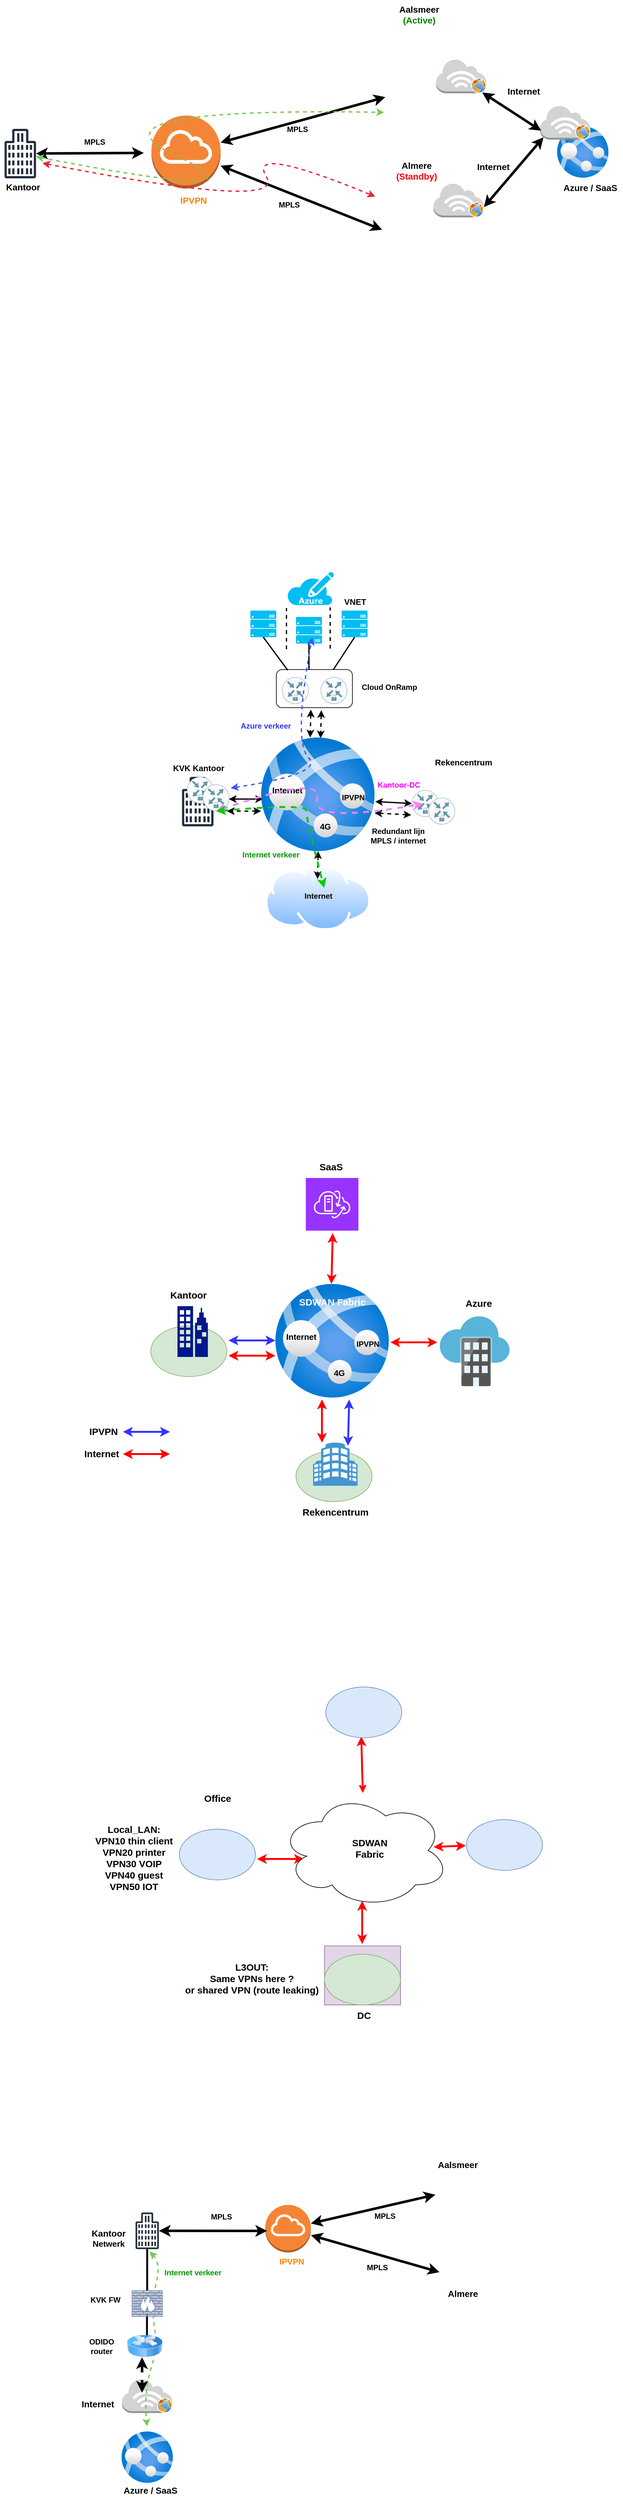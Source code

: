 <mxfile version="22.1.3" type="github">
  <diagram id="g39K4nKnYGuXUk7XF5TI" name="Pagina-1">
    <mxGraphModel dx="1185" dy="642" grid="0" gridSize="10" guides="1" tooltips="1" connect="1" arrows="1" fold="1" page="1" pageScale="1" pageWidth="1169" pageHeight="827" math="0" shadow="0">
      <root>
        <mxCell id="0" />
        <mxCell id="1" parent="0" />
        <mxCell id="ACvi7tnthta4qDpZeseA-52" value="" style="endArrow=none;html=1;rounded=0;strokeWidth=3;" edge="1" parent="1">
          <mxGeometry width="50" height="50" relative="1" as="geometry">
            <mxPoint x="286.91" y="3717" as="sourcePoint" />
            <mxPoint x="286.91" y="3672" as="targetPoint" />
          </mxGeometry>
        </mxCell>
        <mxCell id="ACvi7tnthta4qDpZeseA-11" value="" style="image;aspect=fixed;perimeter=ellipsePerimeter;html=1;align=center;shadow=0;dashed=0;spacingTop=3;image=img/lib/active_directory/internet_cloud.svg;" vertex="1" parent="1">
          <mxGeometry x="473" y="1383" width="167" height="105.21" as="geometry" />
        </mxCell>
        <mxCell id="aLWa8p1V47HeYh_gleEA-10" value="" style="sketch=0;aspect=fixed;html=1;points=[];align=center;image;fontSize=12;image=img/lib/mscae/Software_as_a_Service.svg;fillColor=#00FFFF;" parent="1" vertex="1">
          <mxGeometry x="749" y="2096" width="110" height="110" as="geometry" />
        </mxCell>
        <mxCell id="KJHrIJN3b94vT-JrVSse-1" value="" style="shape=image;html=1;verticalAlign=top;verticalLabelPosition=bottom;labelBackgroundColor=#ffffff;imageAspect=0;aspect=fixed;image=https://cdn4.iconfinder.com/data/icons/for-your-interface-free-samples/128/Theatre-128.png" parent="1" vertex="1">
          <mxGeometry x="647" y="294" width="128" height="128" as="geometry" />
        </mxCell>
        <mxCell id="KJHrIJN3b94vT-JrVSse-2" value="" style="sketch=0;outlineConnect=0;fontColor=#232F3E;gradientColor=none;fillColor=#232F3D;strokeColor=none;dashed=0;verticalLabelPosition=bottom;verticalAlign=top;align=center;html=1;fontSize=12;fontStyle=0;aspect=fixed;pointerEvents=1;shape=mxgraph.aws4.office_building;" parent="1" vertex="1">
          <mxGeometry x="62" y="225" width="50" height="78" as="geometry" />
        </mxCell>
        <mxCell id="KJHrIJN3b94vT-JrVSse-3" value="" style="shape=image;html=1;verticalAlign=top;verticalLabelPosition=bottom;labelBackgroundColor=#ffffff;imageAspect=0;aspect=fixed;image=https://cdn4.iconfinder.com/data/icons/for-your-interface-free-samples/128/Theatre-128.png" parent="1" vertex="1">
          <mxGeometry x="647" y="76" width="128" height="128" as="geometry" />
        </mxCell>
        <mxCell id="KJHrIJN3b94vT-JrVSse-7" value="" style="group" parent="1" vertex="1" connectable="0">
          <mxGeometry x="743" y="115" width="79.5" height="54" as="geometry" />
        </mxCell>
        <mxCell id="KJHrIJN3b94vT-JrVSse-8" value="" style="outlineConnect=0;dashed=0;verticalLabelPosition=bottom;verticalAlign=top;align=center;html=1;shape=mxgraph.aws3.internet_3;fillColor=#D2D3D3;gradientColor=none;" parent="KJHrIJN3b94vT-JrVSse-7" vertex="1">
          <mxGeometry width="79.5" height="54" as="geometry" />
        </mxCell>
        <mxCell id="KJHrIJN3b94vT-JrVSse-9" value="" style="aspect=fixed;perimeter=ellipsePerimeter;html=1;align=center;shadow=0;dashed=0;spacingTop=3;image;image=img/lib/active_directory/internet_globe.svg;" parent="KJHrIJN3b94vT-JrVSse-7" vertex="1">
          <mxGeometry x="55.5" y="30" width="24" height="24" as="geometry" />
        </mxCell>
        <mxCell id="KJHrIJN3b94vT-JrVSse-11" value="" style="group" parent="1" vertex="1" connectable="0">
          <mxGeometry x="739" y="310.5" width="79.5" height="54" as="geometry" />
        </mxCell>
        <mxCell id="KJHrIJN3b94vT-JrVSse-12" value="" style="outlineConnect=0;dashed=0;verticalLabelPosition=bottom;verticalAlign=top;align=center;html=1;shape=mxgraph.aws3.internet_3;fillColor=#D2D3D3;gradientColor=none;" parent="KJHrIJN3b94vT-JrVSse-11" vertex="1">
          <mxGeometry width="79.5" height="54" as="geometry" />
        </mxCell>
        <mxCell id="KJHrIJN3b94vT-JrVSse-13" value="" style="aspect=fixed;perimeter=ellipsePerimeter;html=1;align=center;shadow=0;dashed=0;spacingTop=3;image;image=img/lib/active_directory/internet_globe.svg;" parent="KJHrIJN3b94vT-JrVSse-11" vertex="1">
          <mxGeometry x="55.5" y="30" width="24" height="24" as="geometry" />
        </mxCell>
        <mxCell id="KJHrIJN3b94vT-JrVSse-17" value="" style="outlineConnect=0;dashed=0;verticalLabelPosition=bottom;verticalAlign=top;align=center;html=1;shape=mxgraph.aws3.internet_gateway;fillColor=#F58536;gradientColor=none;" parent="1" vertex="1">
          <mxGeometry x="294" y="204" width="109" height="115" as="geometry" />
        </mxCell>
        <mxCell id="KJHrIJN3b94vT-JrVSse-18" value="" style="endArrow=classic;startArrow=classic;html=1;rounded=0;strokeWidth=4;" parent="1" source="KJHrIJN3b94vT-JrVSse-2" edge="1">
          <mxGeometry width="50" height="50" relative="1" as="geometry">
            <mxPoint x="168" y="242" as="sourcePoint" />
            <mxPoint x="282" y="263" as="targetPoint" />
          </mxGeometry>
        </mxCell>
        <mxCell id="KJHrIJN3b94vT-JrVSse-19" value="" style="endArrow=classic;startArrow=classic;html=1;rounded=0;strokeWidth=4;" parent="1" source="KJHrIJN3b94vT-JrVSse-17" edge="1">
          <mxGeometry width="50" height="50" relative="1" as="geometry">
            <mxPoint x="492.996" y="175.873" as="sourcePoint" />
            <mxPoint x="663.16" y="175" as="targetPoint" />
          </mxGeometry>
        </mxCell>
        <mxCell id="KJHrIJN3b94vT-JrVSse-20" value="" style="endArrow=classic;startArrow=classic;html=1;rounded=0;strokeWidth=4;" parent="1" source="KJHrIJN3b94vT-JrVSse-17" edge="1">
          <mxGeometry width="50" height="50" relative="1" as="geometry">
            <mxPoint x="413" y="256.518" as="sourcePoint" />
            <mxPoint x="658" y="384" as="targetPoint" />
          </mxGeometry>
        </mxCell>
        <mxCell id="KJHrIJN3b94vT-JrVSse-21" value="&lt;b&gt;&lt;font color=&quot;#ff8000&quot; style=&quot;font-size: 14px;&quot;&gt;IPVPN&lt;/font&gt;&lt;/b&gt;" style="text;html=1;resizable=0;autosize=1;align=center;verticalAlign=middle;points=[];fillColor=none;strokeColor=none;rounded=0;" parent="1" vertex="1">
          <mxGeometry x="330" y="323" width="60" height="29" as="geometry" />
        </mxCell>
        <mxCell id="KJHrIJN3b94vT-JrVSse-25" value="" style="curved=1;endArrow=classic;html=1;rounded=0;dashed=1;strokeColor=#76C74E;strokeWidth=2;fontSize=14;entryX=0.109;entryY=0.961;entryDx=0;entryDy=0;entryPerimeter=0;startArrow=classic;startFill=1;" parent="1" source="KJHrIJN3b94vT-JrVSse-2" target="KJHrIJN3b94vT-JrVSse-3" edge="1">
          <mxGeometry width="50" height="50" relative="1" as="geometry">
            <mxPoint x="168" y="241" as="sourcePoint" />
            <mxPoint x="218" y="191" as="targetPoint" />
            <Array as="points">
              <mxPoint x="498" y="344" />
              <mxPoint x="168" y="191" />
            </Array>
          </mxGeometry>
        </mxCell>
        <mxCell id="KJHrIJN3b94vT-JrVSse-28" value="" style="aspect=fixed;html=1;points=[];align=center;image;fontSize=12;image=img/lib/azure2/compute/App_Services.svg;" parent="1" vertex="1">
          <mxGeometry x="934" y="221" width="81" height="81" as="geometry" />
        </mxCell>
        <mxCell id="KJHrIJN3b94vT-JrVSse-29" value="" style="group" parent="1" vertex="1" connectable="0">
          <mxGeometry x="907" y="188" width="79.5" height="54" as="geometry" />
        </mxCell>
        <mxCell id="KJHrIJN3b94vT-JrVSse-30" value="" style="outlineConnect=0;dashed=0;verticalLabelPosition=bottom;verticalAlign=top;align=center;html=1;shape=mxgraph.aws3.internet_3;fillColor=#D2D3D3;gradientColor=none;" parent="KJHrIJN3b94vT-JrVSse-29" vertex="1">
          <mxGeometry width="79.5" height="54" as="geometry" />
        </mxCell>
        <mxCell id="KJHrIJN3b94vT-JrVSse-31" value="" style="aspect=fixed;perimeter=ellipsePerimeter;html=1;align=center;shadow=0;dashed=0;spacingTop=3;image;image=img/lib/active_directory/internet_globe.svg;" parent="KJHrIJN3b94vT-JrVSse-29" vertex="1">
          <mxGeometry x="55.5" y="30" width="24" height="24" as="geometry" />
        </mxCell>
        <mxCell id="KJHrIJN3b94vT-JrVSse-32" value="&lt;b&gt;&lt;font style=&quot;font-size: 14px;&quot;&gt;Azure / SaaS&lt;/font&gt;&lt;/b&gt;" style="text;html=1;resizable=0;autosize=1;align=center;verticalAlign=middle;points=[];fillColor=none;strokeColor=none;rounded=0;" parent="1" vertex="1">
          <mxGeometry x="934" y="303" width="103" height="29" as="geometry" />
        </mxCell>
        <mxCell id="KJHrIJN3b94vT-JrVSse-33" value="&lt;b&gt;&lt;font style=&quot;font-size: 14px;&quot;&gt;Almere&lt;br&gt;&lt;font color=&quot;#ff0000&quot;&gt;(Standby)&lt;br&gt;&lt;/font&gt;&lt;/font&gt;&lt;/b&gt;" style="text;html=1;resizable=0;autosize=1;align=center;verticalAlign=middle;points=[];fillColor=none;strokeColor=none;rounded=0;" parent="1" vertex="1">
          <mxGeometry x="669.5" y="268" width="84" height="46" as="geometry" />
        </mxCell>
        <mxCell id="KJHrIJN3b94vT-JrVSse-34" value="&lt;b&gt;&lt;font style=&quot;font-size: 14px;&quot;&gt;Aalsmeer&lt;br&gt;&lt;font color=&quot;#008000&quot;&gt;(Active)&lt;br&gt;&lt;/font&gt;&lt;/font&gt;&lt;/b&gt;" style="text;html=1;resizable=0;autosize=1;align=center;verticalAlign=middle;points=[];fillColor=none;strokeColor=none;rounded=0;" parent="1" vertex="1">
          <mxGeometry x="674" y="22" width="83" height="46" as="geometry" />
        </mxCell>
        <mxCell id="CWsYncznLVLWe-FFr9OR-1" value="" style="sketch=0;outlineConnect=0;fontColor=#232F3E;gradientColor=none;fillColor=#232F3D;strokeColor=none;dashed=0;verticalLabelPosition=bottom;verticalAlign=top;align=center;html=1;fontSize=12;fontStyle=0;aspect=fixed;pointerEvents=1;shape=mxgraph.aws4.office_building;" parent="1" vertex="1">
          <mxGeometry x="342" y="1246" width="50" height="78" as="geometry" />
        </mxCell>
        <mxCell id="CWsYncznLVLWe-FFr9OR-2" value="" style="shape=image;html=1;verticalAlign=top;verticalLabelPosition=bottom;labelBackgroundColor=#ffffff;imageAspect=0;aspect=fixed;image=https://cdn4.iconfinder.com/data/icons/for-your-interface-free-samples/128/Theatre-128.png" parent="1" vertex="1">
          <mxGeometry x="722" y="1213" width="128" height="128" as="geometry" />
        </mxCell>
        <mxCell id="CWsYncznLVLWe-FFr9OR-4" value="" style="verticalLabelPosition=bottom;html=1;verticalAlign=top;align=center;strokeColor=none;fillColor=#00BEF2;shape=mxgraph.azure.server_rack;" parent="1" vertex="1">
          <mxGeometry x="450" y="984" width="41" height="42" as="geometry" />
        </mxCell>
        <mxCell id="CWsYncznLVLWe-FFr9OR-5" value="" style="verticalLabelPosition=bottom;html=1;verticalAlign=top;align=center;strokeColor=none;fillColor=#00BEF2;shape=mxgraph.azure.server_rack;" parent="1" vertex="1">
          <mxGeometry x="594" y="984" width="41" height="42" as="geometry" />
        </mxCell>
        <mxCell id="CWsYncznLVLWe-FFr9OR-7" value="" style="verticalLabelPosition=bottom;html=1;verticalAlign=top;align=center;strokeColor=none;fillColor=#00BEF2;shape=mxgraph.azure.server_rack;" parent="1" vertex="1">
          <mxGeometry x="522" y="994" width="41" height="42" as="geometry" />
        </mxCell>
        <mxCell id="CWsYncznLVLWe-FFr9OR-9" value="&lt;b&gt;&lt;font style=&quot;font-size: 13px;&quot;&gt;VNET&lt;/font&gt;&lt;/b&gt;" style="text;html=1;resizable=0;autosize=1;align=center;verticalAlign=middle;points=[];fillColor=none;strokeColor=none;rounded=0;" parent="1" vertex="1">
          <mxGeometry x="588" y="956" width="53" height="28" as="geometry" />
        </mxCell>
        <mxCell id="CWsYncznLVLWe-FFr9OR-10" value="" style="endArrow=none;html=1;rounded=0;fontSize=13;strokeWidth=2;dashed=1;" parent="1" edge="1">
          <mxGeometry width="50" height="50" relative="1" as="geometry">
            <mxPoint x="507" y="1045" as="sourcePoint" />
            <mxPoint x="507" y="980" as="targetPoint" />
          </mxGeometry>
        </mxCell>
        <mxCell id="CWsYncznLVLWe-FFr9OR-11" value="" style="endArrow=none;html=1;rounded=0;fontSize=13;strokeWidth=2;dashed=1;" parent="1" edge="1">
          <mxGeometry width="50" height="50" relative="1" as="geometry">
            <mxPoint x="576" y="1044" as="sourcePoint" />
            <mxPoint x="576" y="979" as="targetPoint" />
          </mxGeometry>
        </mxCell>
        <mxCell id="CWsYncznLVLWe-FFr9OR-16" value="" style="group" parent="1" vertex="1" connectable="0">
          <mxGeometry x="491" y="1077" width="120" height="60" as="geometry" />
        </mxCell>
        <mxCell id="CWsYncznLVLWe-FFr9OR-13" value="" style="rounded=1;whiteSpace=wrap;html=1;fontSize=13;" parent="CWsYncznLVLWe-FFr9OR-16" vertex="1">
          <mxGeometry width="120" height="60" as="geometry" />
        </mxCell>
        <mxCell id="CWsYncznLVLWe-FFr9OR-15" value="" style="sketch=0;points=[[0.5,0,0],[1,0.5,0],[0.5,1,0],[0,0.5,0],[0.145,0.145,0],[0.856,0.145,0],[0.855,0.856,0],[0.145,0.855,0]];verticalLabelPosition=bottom;html=1;verticalAlign=top;aspect=fixed;align=center;pointerEvents=1;shape=mxgraph.cisco19.rect;prIcon=secure_router;fillColor=#FAFAFA;strokeColor=#6696AB;fontSize=13;" parent="CWsYncznLVLWe-FFr9OR-16" vertex="1">
          <mxGeometry x="70" y="12" width="42" height="42" as="geometry" />
        </mxCell>
        <mxCell id="CWsYncznLVLWe-FFr9OR-20" value="" style="sketch=0;points=[[0.5,0,0],[1,0.5,0],[0.5,1,0],[0,0.5,0],[0.145,0.145,0],[0.856,0.145,0],[0.855,0.856,0],[0.145,0.855,0]];verticalLabelPosition=bottom;html=1;verticalAlign=top;aspect=fixed;align=center;pointerEvents=1;shape=mxgraph.cisco19.rect;prIcon=secure_router;fillColor=#FAFAFA;strokeColor=#6696AB;fontSize=13;" parent="CWsYncznLVLWe-FFr9OR-16" vertex="1">
          <mxGeometry x="9" y="12" width="42" height="42" as="geometry" />
        </mxCell>
        <mxCell id="CWsYncznLVLWe-FFr9OR-17" value="" style="endArrow=none;html=1;rounded=0;strokeWidth=2;fontSize=13;entryX=0.5;entryY=1;entryDx=0;entryDy=0;entryPerimeter=0;exitX=0.15;exitY=0.017;exitDx=0;exitDy=0;exitPerimeter=0;" parent="1" source="CWsYncznLVLWe-FFr9OR-13" target="CWsYncznLVLWe-FFr9OR-4" edge="1">
          <mxGeometry width="50" height="50" relative="1" as="geometry">
            <mxPoint x="553" y="1214" as="sourcePoint" />
            <mxPoint x="603" y="1164" as="targetPoint" />
          </mxGeometry>
        </mxCell>
        <mxCell id="CWsYncznLVLWe-FFr9OR-18" value="" style="endArrow=none;html=1;rounded=0;strokeWidth=2;fontSize=13;entryX=0.5;entryY=1;entryDx=0;entryDy=0;entryPerimeter=0;exitX=0.429;exitY=0;exitDx=0;exitDy=0;exitPerimeter=0;" parent="1" source="CWsYncznLVLWe-FFr9OR-13" target="CWsYncznLVLWe-FFr9OR-7" edge="1">
          <mxGeometry width="50" height="50" relative="1" as="geometry">
            <mxPoint x="519" y="1088.02" as="sourcePoint" />
            <mxPoint x="480.5" y="1036" as="targetPoint" />
          </mxGeometry>
        </mxCell>
        <mxCell id="CWsYncznLVLWe-FFr9OR-19" value="" style="endArrow=none;html=1;rounded=0;strokeWidth=2;fontSize=13;entryX=0.5;entryY=1;entryDx=0;entryDy=0;entryPerimeter=0;exitX=0.75;exitY=0;exitDx=0;exitDy=0;" parent="1" source="CWsYncznLVLWe-FFr9OR-13" target="CWsYncznLVLWe-FFr9OR-5" edge="1">
          <mxGeometry width="50" height="50" relative="1" as="geometry">
            <mxPoint x="552.48" y="1087" as="sourcePoint" />
            <mxPoint x="552.5" y="1046" as="targetPoint" />
          </mxGeometry>
        </mxCell>
        <mxCell id="CWsYncznLVLWe-FFr9OR-25" value="" style="group" parent="1" vertex="1" connectable="0">
          <mxGeometry x="350" y="1246" width="67" height="54" as="geometry" />
        </mxCell>
        <mxCell id="CWsYncznLVLWe-FFr9OR-14" value="" style="sketch=0;points=[[0.5,0,0],[1,0.5,0],[0.5,1,0],[0,0.5,0],[0.145,0.145,0],[0.856,0.145,0],[0.855,0.856,0],[0.145,0.855,0]];verticalLabelPosition=bottom;html=1;verticalAlign=top;aspect=fixed;align=center;pointerEvents=1;shape=mxgraph.cisco19.rect;prIcon=secure_router;fillColor=#FAFAFA;strokeColor=#6696AB;fontSize=13;" parent="CWsYncznLVLWe-FFr9OR-25" vertex="1">
          <mxGeometry width="42" height="42" as="geometry" />
        </mxCell>
        <mxCell id="CWsYncznLVLWe-FFr9OR-24" value="" style="sketch=0;points=[[0.5,0,0],[1,0.5,0],[0.5,1,0],[0,0.5,0],[0.145,0.145,0],[0.856,0.145,0],[0.855,0.856,0],[0.145,0.855,0]];verticalLabelPosition=bottom;html=1;verticalAlign=top;aspect=fixed;align=center;pointerEvents=1;shape=mxgraph.cisco19.rect;prIcon=secure_router;fillColor=#FAFAFA;strokeColor=#6696AB;fontSize=13;" parent="CWsYncznLVLWe-FFr9OR-25" vertex="1">
          <mxGeometry x="25" y="12" width="42" height="42" as="geometry" />
        </mxCell>
        <mxCell id="CWsYncznLVLWe-FFr9OR-30" value="" style="group" parent="1" vertex="1" connectable="0">
          <mxGeometry x="705" y="1267" width="67" height="54" as="geometry" />
        </mxCell>
        <mxCell id="CWsYncznLVLWe-FFr9OR-31" value="" style="sketch=0;points=[[0.5,0,0],[1,0.5,0],[0.5,1,0],[0,0.5,0],[0.145,0.145,0],[0.856,0.145,0],[0.855,0.856,0],[0.145,0.855,0]];verticalLabelPosition=bottom;html=1;verticalAlign=top;aspect=fixed;align=center;pointerEvents=1;shape=mxgraph.cisco19.rect;prIcon=secure_router;fillColor=#FAFAFA;strokeColor=#6696AB;fontSize=13;" parent="CWsYncznLVLWe-FFr9OR-30" vertex="1">
          <mxGeometry width="42" height="42" as="geometry" />
        </mxCell>
        <mxCell id="CWsYncznLVLWe-FFr9OR-32" value="" style="sketch=0;points=[[0.5,0,0],[1,0.5,0],[0.5,1,0],[0,0.5,0],[0.145,0.145,0],[0.856,0.145,0],[0.855,0.856,0],[0.145,0.855,0]];verticalLabelPosition=bottom;html=1;verticalAlign=top;aspect=fixed;align=center;pointerEvents=1;shape=mxgraph.cisco19.rect;prIcon=secure_router;fillColor=#FAFAFA;strokeColor=#6696AB;fontSize=13;" parent="CWsYncznLVLWe-FFr9OR-30" vertex="1">
          <mxGeometry x="26" y="12" width="42" height="42" as="geometry" />
        </mxCell>
        <mxCell id="CWsYncznLVLWe-FFr9OR-33" value="&lt;b&gt;Cloud OnRamp&lt;/b&gt;" style="text;html=1;resizable=0;autosize=1;align=center;verticalAlign=middle;points=[];fillColor=none;strokeColor=none;rounded=0;" parent="1" vertex="1">
          <mxGeometry x="616.5" y="1092" width="105" height="26" as="geometry" />
        </mxCell>
        <mxCell id="CWsYncznLVLWe-FFr9OR-34" value="&lt;span style=&quot;font-size: 13px;&quot;&gt;&lt;b&gt;Rekencentrum&lt;/b&gt;&lt;/span&gt;" style="text;html=1;resizable=0;autosize=1;align=center;verticalAlign=middle;points=[];fillColor=none;strokeColor=none;rounded=0;" parent="1" vertex="1">
          <mxGeometry x="732" y="1209" width="108" height="28" as="geometry" />
        </mxCell>
        <mxCell id="CWsYncznLVLWe-FFr9OR-35" value="&lt;span style=&quot;font-size: 13px;&quot;&gt;&lt;b&gt;KVK Kantoor&lt;/b&gt;&lt;/span&gt;" style="text;html=1;resizable=0;autosize=1;align=center;verticalAlign=middle;points=[];fillColor=none;strokeColor=none;rounded=0;" parent="1" vertex="1">
          <mxGeometry x="318" y="1218" width="99" height="28" as="geometry" />
        </mxCell>
        <mxCell id="CWsYncznLVLWe-FFr9OR-37" value="" style="verticalLabelPosition=bottom;html=1;verticalAlign=top;align=center;strokeColor=none;fillColor=#00BEF2;shape=mxgraph.azure.azure_subscription;fontSize=13;" parent="1" vertex="1">
          <mxGeometry x="508" y="923" width="74" height="52.5" as="geometry" />
        </mxCell>
        <mxCell id="CWsYncznLVLWe-FFr9OR-42" value="" style="endArrow=classic;html=1;rounded=0;strokeWidth=2;fontSize=13;exitX=0.15;exitY=0.017;exitDx=0;exitDy=0;exitPerimeter=0;startArrow=classic;startFill=1;endFill=1;" parent="1" edge="1">
          <mxGeometry width="50" height="50" relative="1" as="geometry">
            <mxPoint x="470.0" y="1281.02" as="sourcePoint" />
            <mxPoint x="416" y="1281" as="targetPoint" />
          </mxGeometry>
        </mxCell>
        <mxCell id="CWsYncznLVLWe-FFr9OR-44" value="" style="endArrow=classic;html=1;rounded=0;strokeWidth=2;fontSize=13;startArrow=classic;startFill=1;endFill=1;entryX=0;entryY=0.5;entryDx=0;entryDy=0;entryPerimeter=0;" parent="1" target="CWsYncznLVLWe-FFr9OR-31" edge="1">
          <mxGeometry width="50" height="50" relative="1" as="geometry">
            <mxPoint x="647" y="1285" as="sourcePoint" />
            <mxPoint x="654.83" y="1419.814" as="targetPoint" />
          </mxGeometry>
        </mxCell>
        <mxCell id="CWsYncznLVLWe-FFr9OR-45" value="" style="endArrow=classic;html=1;rounded=0;strokeWidth=2;fontSize=13;exitX=0.15;exitY=0.017;exitDx=0;exitDy=0;exitPerimeter=0;startArrow=classic;startFill=1;endFill=1;entryX=0.524;entryY=0.007;entryDx=0;entryDy=0;entryPerimeter=0;dashed=1;" parent="1" target="CWsYncznLVLWe-FFr9OR-8" edge="1">
          <mxGeometry width="50" height="50" relative="1" as="geometry">
            <mxPoint x="562.0" y="1141.02" as="sourcePoint" />
            <mxPoint x="561.448" y="1151" as="targetPoint" />
          </mxGeometry>
        </mxCell>
        <mxCell id="aLWa8p1V47HeYh_gleEA-1" value="" style="group" parent="1" vertex="1" connectable="0">
          <mxGeometry x="467" y="1184" width="179" height="179" as="geometry" />
        </mxCell>
        <mxCell id="CWsYncznLVLWe-FFr9OR-8" value="" style="aspect=fixed;html=1;points=[];align=center;image;fontSize=12;image=img/lib/azure2/app_services/App_Services.svg;" parent="aLWa8p1V47HeYh_gleEA-1" vertex="1">
          <mxGeometry width="179" height="179" as="geometry" />
        </mxCell>
        <mxCell id="CWsYncznLVLWe-FFr9OR-46" value="&lt;b&gt;&lt;font style=&quot;font-size: 13px;&quot;&gt;Internet&lt;/font&gt;&lt;/b&gt;" style="text;html=1;resizable=0;autosize=1;align=center;verticalAlign=middle;points=[];fillColor=none;strokeColor=none;rounded=0;" parent="aLWa8p1V47HeYh_gleEA-1" vertex="1">
          <mxGeometry x="7.5" y="69" width="66" height="28" as="geometry" />
        </mxCell>
        <mxCell id="CWsYncznLVLWe-FFr9OR-47" value="&lt;b&gt;&lt;font style=&quot;font-size: 12px;&quot;&gt;IPVPN&lt;/font&gt;&lt;/b&gt;" style="text;html=1;resizable=0;autosize=1;align=center;verticalAlign=middle;points=[];fillColor=none;strokeColor=none;rounded=0;" parent="aLWa8p1V47HeYh_gleEA-1" vertex="1">
          <mxGeometry x="118" y="82" width="54" height="26" as="geometry" />
        </mxCell>
        <mxCell id="CWsYncznLVLWe-FFr9OR-48" value="&lt;b&gt;&lt;font style=&quot;font-size: 13px;&quot;&gt;4G&lt;/font&gt;&lt;/b&gt;" style="text;html=1;resizable=0;autosize=1;align=center;verticalAlign=middle;points=[];fillColor=none;strokeColor=none;rounded=0;" parent="aLWa8p1V47HeYh_gleEA-1" vertex="1">
          <mxGeometry x="83" y="126" width="35" height="28" as="geometry" />
        </mxCell>
        <mxCell id="ACvi7tnthta4qDpZeseA-12" value="" style="endArrow=classic;html=1;rounded=0;strokeWidth=2;fontSize=13;exitX=0.15;exitY=0.017;exitDx=0;exitDy=0;exitPerimeter=0;startArrow=classic;startFill=1;endFill=1;entryX=0.524;entryY=0.007;entryDx=0;entryDy=0;entryPerimeter=0;dashed=1;" edge="1" parent="aLWa8p1V47HeYh_gleEA-1">
          <mxGeometry width="50" height="50" relative="1" as="geometry">
            <mxPoint x="90.0" y="179" as="sourcePoint" />
            <mxPoint x="89" y="222.98" as="targetPoint" />
          </mxGeometry>
        </mxCell>
        <mxCell id="aLWa8p1V47HeYh_gleEA-2" value="" style="group" parent="1" vertex="1" connectable="0">
          <mxGeometry x="489.5" y="2045" width="179" height="179" as="geometry" />
        </mxCell>
        <mxCell id="aLWa8p1V47HeYh_gleEA-3" value="" style="aspect=fixed;html=1;points=[];align=center;image;fontSize=12;image=img/lib/azure2/app_services/App_Services.svg;" parent="aLWa8p1V47HeYh_gleEA-2" vertex="1">
          <mxGeometry width="179" height="179" as="geometry" />
        </mxCell>
        <mxCell id="aLWa8p1V47HeYh_gleEA-4" value="&lt;b&gt;&lt;font style=&quot;font-size: 13px;&quot;&gt;Internet&lt;/font&gt;&lt;/b&gt;" style="text;html=1;resizable=0;autosize=1;align=center;verticalAlign=middle;points=[];fillColor=none;strokeColor=none;rounded=0;" parent="aLWa8p1V47HeYh_gleEA-2" vertex="1">
          <mxGeometry x="7.5" y="69" width="66" height="28" as="geometry" />
        </mxCell>
        <mxCell id="aLWa8p1V47HeYh_gleEA-5" value="&lt;b&gt;&lt;font style=&quot;font-size: 12px;&quot;&gt;IPVPN&lt;/font&gt;&lt;/b&gt;" style="text;html=1;resizable=0;autosize=1;align=center;verticalAlign=middle;points=[];fillColor=none;strokeColor=none;rounded=0;" parent="aLWa8p1V47HeYh_gleEA-2" vertex="1">
          <mxGeometry x="118" y="82" width="54" height="26" as="geometry" />
        </mxCell>
        <mxCell id="aLWa8p1V47HeYh_gleEA-6" value="&lt;b&gt;&lt;font style=&quot;font-size: 13px;&quot;&gt;4G&lt;/font&gt;&lt;/b&gt;" style="text;html=1;resizable=0;autosize=1;align=center;verticalAlign=middle;points=[];fillColor=none;strokeColor=none;rounded=0;" parent="aLWa8p1V47HeYh_gleEA-2" vertex="1">
          <mxGeometry x="83" y="126" width="35" height="28" as="geometry" />
        </mxCell>
        <mxCell id="aLWa8p1V47HeYh_gleEA-33" value="&lt;font size=&quot;1&quot;&gt;&lt;b style=&quot;font-size: 15px;&quot;&gt;SDWAN Fabric&lt;br&gt;&lt;/b&gt;&lt;/font&gt;" style="text;html=1;resizable=0;autosize=1;align=center;verticalAlign=middle;points=[];rounded=0;fontColor=#FFFFFF;" parent="aLWa8p1V47HeYh_gleEA-2" vertex="1">
          <mxGeometry x="28" y="13" width="123" height="30" as="geometry" />
        </mxCell>
        <mxCell id="aLWa8p1V47HeYh_gleEA-7" value="" style="ellipse;whiteSpace=wrap;html=1;fillColor=#d5e8d4;strokeColor=#82b366;" parent="1" vertex="1">
          <mxGeometry x="293" y="2111" width="120" height="80" as="geometry" />
        </mxCell>
        <mxCell id="aLWa8p1V47HeYh_gleEA-13" value="" style="html=1;labelBackgroundColor=#ffffff;startArrow=classic;startFill=1;startSize=6;endArrow=classic;endFill=1;endSize=6;jettySize=auto;orthogonalLoop=1;strokeWidth=3;fontSize=14;rounded=0;strokeColor=#FF0000;" parent="1" edge="1">
          <mxGeometry width="60" height="60" relative="1" as="geometry">
            <mxPoint x="415.5" y="2158" as="sourcePoint" />
            <mxPoint x="489.5" y="2158" as="targetPoint" />
          </mxGeometry>
        </mxCell>
        <mxCell id="aLWa8p1V47HeYh_gleEA-14" value="" style="html=1;labelBackgroundColor=#ffffff;startArrow=classic;startFill=1;startSize=6;endArrow=classic;endFill=1;endSize=6;jettySize=auto;orthogonalLoop=1;strokeWidth=3;fontSize=14;rounded=0;strokeColor=#3333FF;" parent="1" edge="1">
          <mxGeometry width="60" height="60" relative="1" as="geometry">
            <mxPoint x="415.5" y="2134" as="sourcePoint" />
            <mxPoint x="489.5" y="2134" as="targetPoint" />
          </mxGeometry>
        </mxCell>
        <mxCell id="aLWa8p1V47HeYh_gleEA-15" value="" style="html=1;labelBackgroundColor=#ffffff;startArrow=classic;startFill=1;startSize=6;endArrow=classic;endFill=1;endSize=6;jettySize=auto;orthogonalLoop=1;strokeWidth=3;fontSize=14;rounded=0;strokeColor=#3333FF;" parent="1" edge="1">
          <mxGeometry width="60" height="60" relative="1" as="geometry">
            <mxPoint x="249" y="2278" as="sourcePoint" />
            <mxPoint x="323" y="2278" as="targetPoint" />
          </mxGeometry>
        </mxCell>
        <mxCell id="aLWa8p1V47HeYh_gleEA-16" value="" style="html=1;labelBackgroundColor=#ffffff;startArrow=classic;startFill=1;startSize=6;endArrow=classic;endFill=1;endSize=6;jettySize=auto;orthogonalLoop=1;strokeWidth=3;fontSize=14;rounded=0;strokeColor=#FF0000;" parent="1" edge="1">
          <mxGeometry width="60" height="60" relative="1" as="geometry">
            <mxPoint x="249" y="2313" as="sourcePoint" />
            <mxPoint x="323" y="2313" as="targetPoint" />
          </mxGeometry>
        </mxCell>
        <mxCell id="aLWa8p1V47HeYh_gleEA-17" value="&lt;font size=&quot;1&quot;&gt;&lt;b style=&quot;font-size: 15px;&quot;&gt;IPVPN&lt;/b&gt;&lt;/font&gt;" style="text;html=1;resizable=0;autosize=1;align=center;verticalAlign=middle;points=[];fillColor=none;strokeColor=none;rounded=0;" parent="1" vertex="1">
          <mxGeometry x="186" y="2262" width="63" height="30" as="geometry" />
        </mxCell>
        <mxCell id="aLWa8p1V47HeYh_gleEA-18" value="&lt;font size=&quot;1&quot;&gt;&lt;b style=&quot;font-size: 15px;&quot;&gt;Internet&lt;/b&gt;&lt;/font&gt;" style="text;html=1;resizable=0;autosize=1;align=center;verticalAlign=middle;points=[];fillColor=none;strokeColor=none;rounded=0;" parent="1" vertex="1">
          <mxGeometry x="178" y="2297" width="73" height="30" as="geometry" />
        </mxCell>
        <mxCell id="aLWa8p1V47HeYh_gleEA-19" value="" style="sketch=0;aspect=fixed;pointerEvents=1;shadow=0;dashed=0;html=1;strokeColor=none;labelPosition=center;verticalLabelPosition=bottom;verticalAlign=top;align=center;fillColor=#00188D;shape=mxgraph.azure.enterprise;fontSize=15;" parent="1" vertex="1">
          <mxGeometry x="335" y="2080" width="48" height="80" as="geometry" />
        </mxCell>
        <mxCell id="aLWa8p1V47HeYh_gleEA-21" value="&lt;font size=&quot;1&quot;&gt;&lt;b style=&quot;font-size: 15px;&quot;&gt;Kantoor&lt;/b&gt;&lt;/font&gt;" style="text;html=1;resizable=0;autosize=1;align=center;verticalAlign=middle;points=[];fillColor=none;strokeColor=none;rounded=0;" parent="1" vertex="1">
          <mxGeometry x="314" y="2047" width="76" height="30" as="geometry" />
        </mxCell>
        <mxCell id="aLWa8p1V47HeYh_gleEA-22" value="&lt;font size=&quot;1&quot;&gt;&lt;b style=&quot;font-size: 15px;&quot;&gt;Rekencentrum&lt;/b&gt;&lt;/font&gt;" style="text;html=1;resizable=0;autosize=1;align=center;verticalAlign=middle;points=[];fillColor=none;strokeColor=none;rounded=0;" parent="1" vertex="1">
          <mxGeometry x="523" y="2389" width="122" height="30" as="geometry" />
        </mxCell>
        <mxCell id="aLWa8p1V47HeYh_gleEA-23" value="&lt;font size=&quot;1&quot;&gt;&lt;b style=&quot;font-size: 15px;&quot;&gt;Azure&lt;/b&gt;&lt;/font&gt;" style="text;html=1;resizable=0;autosize=1;align=center;verticalAlign=middle;points=[];fillColor=none;strokeColor=none;rounded=0;" parent="1" vertex="1">
          <mxGeometry x="780" y="2060" width="60" height="30" as="geometry" />
        </mxCell>
        <mxCell id="aLWa8p1V47HeYh_gleEA-24" value="&lt;font size=&quot;1&quot;&gt;&lt;b style=&quot;font-size: 15px;&quot;&gt;SaaS&lt;/b&gt;&lt;/font&gt;" style="text;html=1;resizable=0;autosize=1;align=center;verticalAlign=middle;points=[];fillColor=none;strokeColor=none;rounded=0;" parent="1" vertex="1">
          <mxGeometry x="549" y="1845" width="55" height="30" as="geometry" />
        </mxCell>
        <mxCell id="aLWa8p1V47HeYh_gleEA-25" value="" style="sketch=0;outlineConnect=0;fontColor=#232F3E;gradientColor=none;strokeColor=#ffffff;fillColor=#9933FF;dashed=0;verticalLabelPosition=middle;verticalAlign=bottom;align=center;html=1;whiteSpace=wrap;fontSize=10;fontStyle=1;spacing=3;shape=mxgraph.aws4.productIcon;prIcon=mxgraph.aws4.vmware_cloud_on_aws;" parent="1" vertex="1">
          <mxGeometry x="536.5" y="1877" width="85" height="85" as="geometry" />
        </mxCell>
        <mxCell id="aLWa8p1V47HeYh_gleEA-26" value="" style="html=1;labelBackgroundColor=#ffffff;startArrow=classic;startFill=1;startSize=6;endArrow=classic;endFill=1;endSize=6;jettySize=auto;orthogonalLoop=1;strokeWidth=3;fontSize=14;rounded=0;strokeColor=#FF0000;" parent="1" edge="1">
          <mxGeometry width="60" height="60" relative="1" as="geometry">
            <mxPoint x="563" y="2227" as="sourcePoint" />
            <mxPoint x="563" y="2295" as="targetPoint" />
          </mxGeometry>
        </mxCell>
        <mxCell id="aLWa8p1V47HeYh_gleEA-27" value="" style="html=1;labelBackgroundColor=#ffffff;startArrow=classic;startFill=1;startSize=6;endArrow=classic;endFill=1;endSize=6;jettySize=auto;orthogonalLoop=1;strokeWidth=3;fontSize=14;rounded=0;strokeColor=#3333FF;" parent="1" edge="1">
          <mxGeometry width="60" height="60" relative="1" as="geometry">
            <mxPoint x="604" y="2300" as="sourcePoint" />
            <mxPoint x="606" y="2227" as="targetPoint" />
          </mxGeometry>
        </mxCell>
        <mxCell id="aLWa8p1V47HeYh_gleEA-28" value="" style="group" parent="1" vertex="1" connectable="0">
          <mxGeometry x="522" y="2295" width="120" height="93" as="geometry" />
        </mxCell>
        <mxCell id="aLWa8p1V47HeYh_gleEA-8" value="" style="ellipse;whiteSpace=wrap;html=1;fillColor=#d5e8d4;strokeColor=#82b366;" parent="aLWa8p1V47HeYh_gleEA-28" vertex="1">
          <mxGeometry y="13" width="120" height="80" as="geometry" />
        </mxCell>
        <mxCell id="aLWa8p1V47HeYh_gleEA-20" value="" style="shadow=0;dashed=0;html=1;strokeColor=none;fillColor=#4495D1;labelPosition=center;verticalLabelPosition=bottom;verticalAlign=top;align=center;outlineConnect=0;shape=mxgraph.veeam.building;fontSize=15;" parent="aLWa8p1V47HeYh_gleEA-28" vertex="1">
          <mxGeometry x="27" width="70.2" height="68" as="geometry" />
        </mxCell>
        <mxCell id="aLWa8p1V47HeYh_gleEA-29" value="" style="html=1;labelBackgroundColor=#ffffff;startArrow=classic;startFill=1;startSize=6;endArrow=classic;endFill=1;endSize=6;jettySize=auto;orthogonalLoop=1;strokeWidth=3;fontSize=14;rounded=0;strokeColor=#FF0000;" parent="1" edge="1">
          <mxGeometry width="60" height="60" relative="1" as="geometry">
            <mxPoint x="671" y="2137" as="sourcePoint" />
            <mxPoint x="745" y="2137" as="targetPoint" />
          </mxGeometry>
        </mxCell>
        <mxCell id="aLWa8p1V47HeYh_gleEA-32" value="" style="html=1;labelBackgroundColor=#ffffff;startArrow=classic;startFill=1;startSize=6;endArrow=classic;endFill=1;endSize=6;jettySize=auto;orthogonalLoop=1;strokeWidth=3;fontSize=14;rounded=0;strokeColor=#FF0000;" parent="1" edge="1">
          <mxGeometry width="60" height="60" relative="1" as="geometry">
            <mxPoint x="578" y="2045" as="sourcePoint" />
            <mxPoint x="580" y="1965" as="targetPoint" />
          </mxGeometry>
        </mxCell>
        <mxCell id="K6Zji7j7xWkVP6xthJu1-8" value="" style="ellipse;whiteSpace=wrap;html=1;fillColor=#dae8fc;strokeColor=#6c8ebf;" parent="1" vertex="1">
          <mxGeometry x="338" y="2904" width="120" height="80" as="geometry" />
        </mxCell>
        <mxCell id="K6Zji7j7xWkVP6xthJu1-9" value="" style="html=1;labelBackgroundColor=#ffffff;startArrow=classic;startFill=1;startSize=6;endArrow=classic;endFill=1;endSize=6;jettySize=auto;orthogonalLoop=1;strokeWidth=3;fontSize=14;rounded=0;strokeColor=#FF0000;" parent="1" edge="1">
          <mxGeometry width="60" height="60" relative="1" as="geometry">
            <mxPoint x="460.5" y="2951" as="sourcePoint" />
            <mxPoint x="534.5" y="2951" as="targetPoint" />
          </mxGeometry>
        </mxCell>
        <mxCell id="K6Zji7j7xWkVP6xthJu1-16" value="&lt;font size=&quot;1&quot;&gt;&lt;b style=&quot;font-size: 15px;&quot;&gt;Office&lt;/b&gt;&lt;/font&gt;" style="text;html=1;resizable=0;autosize=1;align=center;verticalAlign=middle;points=[];fillColor=none;strokeColor=none;rounded=0;" parent="1" vertex="1">
          <mxGeometry x="367" y="2840" width="61" height="30" as="geometry" />
        </mxCell>
        <mxCell id="K6Zji7j7xWkVP6xthJu1-17" value="&lt;font size=&quot;1&quot;&gt;&lt;b style=&quot;font-size: 15px;&quot;&gt;DC&lt;/b&gt;&lt;/font&gt;" style="text;html=1;resizable=0;autosize=1;align=center;verticalAlign=middle;points=[];fillColor=none;strokeColor=none;rounded=0;" parent="1" vertex="1">
          <mxGeometry x="609" y="3182" width="40" height="30" as="geometry" />
        </mxCell>
        <mxCell id="K6Zji7j7xWkVP6xthJu1-21" value="" style="html=1;labelBackgroundColor=#ffffff;startArrow=classic;startFill=1;startSize=6;endArrow=classic;endFill=1;endSize=6;jettySize=auto;orthogonalLoop=1;strokeWidth=3;fontSize=14;rounded=0;strokeColor=#FF0000;" parent="1" edge="1">
          <mxGeometry width="60" height="60" relative="1" as="geometry">
            <mxPoint x="626.5" y="3017" as="sourcePoint" />
            <mxPoint x="626.5" y="3085" as="targetPoint" />
          </mxGeometry>
        </mxCell>
        <mxCell id="K6Zji7j7xWkVP6xthJu1-23" value="" style="group;fillColor=#e1d5e7;strokeColor=#9673a6;" parent="1" vertex="1" connectable="0">
          <mxGeometry x="567" y="3088" width="120" height="93" as="geometry" />
        </mxCell>
        <mxCell id="K6Zji7j7xWkVP6xthJu1-24" value="" style="ellipse;whiteSpace=wrap;html=1;fillColor=#d5e8d4;strokeColor=#82b366;" parent="K6Zji7j7xWkVP6xthJu1-23" vertex="1">
          <mxGeometry y="13" width="120" height="80" as="geometry" />
        </mxCell>
        <mxCell id="K6Zji7j7xWkVP6xthJu1-26" value="" style="html=1;labelBackgroundColor=#ffffff;startArrow=classic;startFill=1;startSize=6;endArrow=classic;endFill=1;endSize=6;jettySize=auto;orthogonalLoop=1;strokeWidth=3;fontSize=14;rounded=0;strokeColor=#FF0000;exitX=0.907;exitY=0.47;exitDx=0;exitDy=0;exitPerimeter=0;" parent="1" source="K6Zji7j7xWkVP6xthJu1-37" edge="1">
          <mxGeometry width="60" height="60" relative="1" as="geometry">
            <mxPoint x="716" y="2930" as="sourcePoint" />
            <mxPoint x="790" y="2930" as="targetPoint" />
          </mxGeometry>
        </mxCell>
        <mxCell id="K6Zji7j7xWkVP6xthJu1-27" value="" style="html=1;labelBackgroundColor=#ffffff;startArrow=open;startFill=0;startSize=6;endArrow=classic;endFill=1;endSize=6;jettySize=auto;orthogonalLoop=1;strokeWidth=3;fontSize=14;rounded=0;strokeColor=#FF0000;" parent="1" source="K6Zji7j7xWkVP6xthJu1-37" edge="1">
          <mxGeometry width="60" height="60" relative="1" as="geometry">
            <mxPoint x="623" y="2838" as="sourcePoint" />
            <mxPoint x="625" y="2758" as="targetPoint" />
          </mxGeometry>
        </mxCell>
        <mxCell id="K6Zji7j7xWkVP6xthJu1-31" value="&lt;div&gt;&lt;font size=&quot;1&quot;&gt;&lt;b style=&quot;font-size: 15px;&quot;&gt;Local_LAN:&lt;/b&gt;&lt;/font&gt;&lt;/div&gt;&lt;div&gt;&lt;font size=&quot;1&quot;&gt;&lt;b style=&quot;font-size: 15px;&quot;&gt;VPN10 thin client&lt;/b&gt;&lt;/font&gt;&lt;/div&gt;&lt;div&gt;&lt;font size=&quot;1&quot;&gt;&lt;b style=&quot;font-size: 15px;&quot;&gt;VPN20 printer&lt;/b&gt;&lt;/font&gt;&lt;/div&gt;&lt;div&gt;&lt;font size=&quot;1&quot;&gt;&lt;b style=&quot;font-size: 15px;&quot;&gt;VPN30 VOIP&lt;/b&gt;&lt;/font&gt;&lt;/div&gt;&lt;div&gt;&lt;font size=&quot;1&quot;&gt;&lt;b style=&quot;font-size: 15px;&quot;&gt;VPN40 guest&lt;/b&gt;&lt;/font&gt;&lt;/div&gt;&lt;div&gt;&lt;font size=&quot;1&quot;&gt;&lt;b style=&quot;font-size: 15px;&quot;&gt;VPN50 IOT&lt;br&gt;&lt;/b&gt;&lt;/font&gt;&lt;/div&gt;" style="text;html=1;resizable=0;autosize=1;align=center;verticalAlign=middle;points=[];fillColor=none;strokeColor=none;rounded=0;" parent="1" vertex="1">
          <mxGeometry x="197" y="2889" width="138" height="120" as="geometry" />
        </mxCell>
        <mxCell id="K6Zji7j7xWkVP6xthJu1-32" value="" style="ellipse;whiteSpace=wrap;html=1;fillColor=#dae8fc;strokeColor=#6c8ebf;" parent="1" vertex="1">
          <mxGeometry x="569" y="2680" width="120" height="80" as="geometry" />
        </mxCell>
        <mxCell id="K6Zji7j7xWkVP6xthJu1-33" value="" style="ellipse;whiteSpace=wrap;html=1;fillColor=#dae8fc;strokeColor=#6c8ebf;" parent="1" vertex="1">
          <mxGeometry x="791" y="2889" width="120" height="80" as="geometry" />
        </mxCell>
        <mxCell id="K6Zji7j7xWkVP6xthJu1-34" value="" style="shape=image;html=1;verticalAlign=top;verticalLabelPosition=bottom;labelBackgroundColor=#ffffff;imageAspect=0;aspect=fixed;image=https://cdn4.iconfinder.com/data/icons/48-bubbles/48/03.Office-128.png" parent="1" vertex="1">
          <mxGeometry x="353.5" y="2885" width="88" height="88" as="geometry" />
        </mxCell>
        <mxCell id="K6Zji7j7xWkVP6xthJu1-35" value="" style="shape=image;html=1;verticalAlign=top;verticalLabelPosition=bottom;labelBackgroundColor=#ffffff;imageAspect=0;aspect=fixed;image=https://cdn4.iconfinder.com/data/icons/48-bubbles/48/03.Office-128.png" parent="1" vertex="1">
          <mxGeometry x="587" y="2664" width="88" height="88" as="geometry" />
        </mxCell>
        <mxCell id="K6Zji7j7xWkVP6xthJu1-36" value="" style="shape=image;html=1;verticalAlign=top;verticalLabelPosition=bottom;labelBackgroundColor=#ffffff;imageAspect=0;aspect=fixed;image=https://cdn4.iconfinder.com/data/icons/48-bubbles/48/03.Office-128.png" parent="1" vertex="1">
          <mxGeometry x="812" y="2867" width="88" height="88" as="geometry" />
        </mxCell>
        <mxCell id="K6Zji7j7xWkVP6xthJu1-37" value="" style="ellipse;shape=cloud;whiteSpace=wrap;html=1;" parent="1" vertex="1">
          <mxGeometry x="496" y="2847" width="268" height="181" as="geometry" />
        </mxCell>
        <mxCell id="K6Zji7j7xWkVP6xthJu1-38" value="&lt;div&gt;&lt;font size=&quot;1&quot;&gt;&lt;b style=&quot;font-size: 15px;&quot;&gt;SDWAN&lt;/b&gt;&lt;/font&gt;&lt;/div&gt;&lt;div&gt;&lt;font size=&quot;1&quot;&gt;&lt;b style=&quot;font-size: 15px;&quot;&gt;Fabric&lt;br&gt;&lt;/b&gt;&lt;/font&gt;&lt;/div&gt;" style="text;html=1;resizable=0;autosize=1;align=center;verticalAlign=middle;points=[];fillColor=none;strokeColor=none;rounded=0;" parent="1" vertex="1">
          <mxGeometry x="602.5" y="2910" width="71" height="48" as="geometry" />
        </mxCell>
        <mxCell id="K6Zji7j7xWkVP6xthJu1-39" value="&lt;div&gt;&lt;font size=&quot;1&quot;&gt;&lt;b style=&quot;font-size: 15px;&quot;&gt;L3OUT:&lt;/b&gt;&lt;/font&gt;&lt;/div&gt;&lt;div&gt;&lt;font size=&quot;1&quot;&gt;&lt;b style=&quot;font-size: 15px;&quot;&gt;Same VPNs here ? &lt;br&gt;&lt;/b&gt;&lt;/font&gt;&lt;/div&gt;&lt;div&gt;&lt;font size=&quot;1&quot;&gt;&lt;b style=&quot;font-size: 15px;&quot;&gt;or shared VPN (route leaking)&lt;br&gt;&lt;/b&gt;&lt;/font&gt;&lt;/div&gt;" style="text;html=1;resizable=0;autosize=1;align=center;verticalAlign=middle;points=[];fillColor=none;strokeColor=none;rounded=0;" parent="1" vertex="1">
          <mxGeometry x="338" y="3106" width="227" height="66" as="geometry" />
        </mxCell>
        <mxCell id="DuQSyxLID3ia1tr727sk-1" value="" style="curved=1;endArrow=classic;html=1;rounded=0;dashed=1;strokeColor=#ef1f34;strokeWidth=2;fontSize=14;startArrow=classic;startFill=1;" parent="1" target="KJHrIJN3b94vT-JrVSse-1" edge="1">
          <mxGeometry width="50" height="50" relative="1" as="geometry">
            <mxPoint x="122" y="279" as="sourcePoint" />
            <mxPoint x="671" y="209" as="targetPoint" />
            <Array as="points">
              <mxPoint x="508" y="354" />
              <mxPoint x="443" y="248" />
            </Array>
          </mxGeometry>
        </mxCell>
        <mxCell id="DuQSyxLID3ia1tr727sk-4" value="" style="endArrow=classic;startArrow=classic;html=1;rounded=0;strokeWidth=4;exitX=0.75;exitY=1;exitDx=0;exitDy=0;" parent="1" source="KJHrIJN3b94vT-JrVSse-9" edge="1">
          <mxGeometry width="50" height="50" relative="1" as="geometry">
            <mxPoint x="833" y="153" as="sourcePoint" />
            <mxPoint x="909" y="228" as="targetPoint" />
          </mxGeometry>
        </mxCell>
        <mxCell id="DuQSyxLID3ia1tr727sk-5" value="" style="endArrow=classic;startArrow=classic;html=1;rounded=0;strokeWidth=4;exitX=1;exitY=0.7;exitDx=0;exitDy=0;exitPerimeter=0;entryX=0.07;entryY=0.93;entryDx=0;entryDy=0;entryPerimeter=0;" parent="1" source="KJHrIJN3b94vT-JrVSse-12" target="KJHrIJN3b94vT-JrVSse-30" edge="1">
          <mxGeometry width="50" height="50" relative="1" as="geometry">
            <mxPoint x="826" y="251" as="sourcePoint" />
            <mxPoint x="919" y="311" as="targetPoint" />
          </mxGeometry>
        </mxCell>
        <mxCell id="DuQSyxLID3ia1tr727sk-6" value="&lt;b&gt;&lt;font style=&quot;font-size: 14px;&quot;&gt;Internet&lt;br&gt;&lt;/font&gt;&lt;/b&gt;" style="text;html=1;resizable=0;autosize=1;align=center;verticalAlign=middle;points=[];fillColor=none;strokeColor=none;rounded=0;" parent="1" vertex="1">
          <mxGeometry x="846" y="151" width="69" height="29" as="geometry" />
        </mxCell>
        <mxCell id="DuQSyxLID3ia1tr727sk-7" value="&lt;b&gt;&lt;font style=&quot;font-size: 14px;&quot;&gt;Internet&lt;br&gt;&lt;/font&gt;&lt;/b&gt;" style="text;html=1;resizable=0;autosize=1;align=center;verticalAlign=middle;points=[];fillColor=none;strokeColor=none;rounded=0;" parent="1" vertex="1">
          <mxGeometry x="798" y="270" width="69" height="29" as="geometry" />
        </mxCell>
        <mxCell id="DuQSyxLID3ia1tr727sk-8" value="&lt;b&gt;&lt;font style=&quot;font-size: 14px;&quot;&gt;Kantoor&lt;br&gt;&lt;/font&gt;&lt;/b&gt;" style="text;html=1;resizable=0;autosize=1;align=center;verticalAlign=middle;points=[];fillColor=none;strokeColor=none;rounded=0;" parent="1" vertex="1">
          <mxGeometry x="55" y="302" width="72" height="29" as="geometry" />
        </mxCell>
        <mxCell id="ACvi7tnthta4qDpZeseA-1" value="&lt;b&gt;MPLS&lt;/b&gt;" style="text;html=1;resizable=0;autosize=1;align=center;verticalAlign=middle;points=[];fillColor=none;strokeColor=none;rounded=0;" vertex="1" parent="1">
          <mxGeometry x="498" y="213" width="51" height="26" as="geometry" />
        </mxCell>
        <mxCell id="ACvi7tnthta4qDpZeseA-2" value="&lt;b&gt;MPLS&lt;/b&gt;" style="text;html=1;resizable=0;autosize=1;align=center;verticalAlign=middle;points=[];fillColor=none;strokeColor=none;rounded=0;" vertex="1" parent="1">
          <mxGeometry x="178" y="233" width="51" height="26" as="geometry" />
        </mxCell>
        <mxCell id="ACvi7tnthta4qDpZeseA-3" value="&lt;b&gt;MPLS&lt;/b&gt;" style="text;html=1;resizable=0;autosize=1;align=center;verticalAlign=middle;points=[];fillColor=none;strokeColor=none;rounded=0;" vertex="1" parent="1">
          <mxGeometry x="485.5" y="332" width="51" height="26" as="geometry" />
        </mxCell>
        <mxCell id="ACvi7tnthta4qDpZeseA-4" value="" style="endArrow=classic;html=1;rounded=0;strokeWidth=2;fontSize=13;exitX=0.15;exitY=0.017;exitDx=0;exitDy=0;exitPerimeter=0;startArrow=classic;startFill=1;endFill=1;dashed=1;" edge="1" parent="1">
          <mxGeometry width="50" height="50" relative="1" as="geometry">
            <mxPoint x="467.0" y="1300.02" as="sourcePoint" />
            <mxPoint x="413" y="1300" as="targetPoint" />
          </mxGeometry>
        </mxCell>
        <mxCell id="ACvi7tnthta4qDpZeseA-8" value="" style="endArrow=classic;html=1;rounded=0;strokeWidth=2;fontSize=13;startArrow=classic;startFill=1;endFill=1;entryX=0;entryY=0.5;entryDx=0;entryDy=0;entryPerimeter=0;dashed=1;" edge="1" parent="1">
          <mxGeometry width="50" height="50" relative="1" as="geometry">
            <mxPoint x="646" y="1303" as="sourcePoint" />
            <mxPoint x="704" y="1306" as="targetPoint" />
          </mxGeometry>
        </mxCell>
        <mxCell id="ACvi7tnthta4qDpZeseA-9" value="" style="endArrow=classic;html=1;rounded=0;strokeWidth=2;fontSize=13;exitX=0.15;exitY=0.017;exitDx=0;exitDy=0;exitPerimeter=0;startArrow=classic;startFill=1;endFill=1;entryX=0.524;entryY=0.007;entryDx=0;entryDy=0;entryPerimeter=0;dashed=1;" edge="1" parent="1">
          <mxGeometry width="50" height="50" relative="1" as="geometry">
            <mxPoint x="545.5" y="1140.02" as="sourcePoint" />
            <mxPoint x="544.5" y="1184" as="targetPoint" />
          </mxGeometry>
        </mxCell>
        <mxCell id="ACvi7tnthta4qDpZeseA-10" value="&lt;div&gt;&lt;b&gt;Redundant lijn&lt;/b&gt;&lt;/div&gt;&lt;div&gt;&lt;b&gt;MPLS / internet&lt;/b&gt;&lt;/div&gt;" style="text;html=1;resizable=0;autosize=1;align=center;verticalAlign=middle;points=[];fillColor=none;strokeColor=none;rounded=0;" vertex="1" parent="1">
          <mxGeometry x="631" y="1318" width="104" height="41" as="geometry" />
        </mxCell>
        <mxCell id="ACvi7tnthta4qDpZeseA-13" value="&lt;b&gt;Internet&lt;/b&gt;" style="text;html=1;resizable=0;autosize=1;align=center;verticalAlign=middle;points=[];fillColor=none;strokeColor=none;rounded=0;" vertex="1" parent="1">
          <mxGeometry x="526" y="1421.0" width="62" height="26" as="geometry" />
        </mxCell>
        <mxCell id="ACvi7tnthta4qDpZeseA-15" value="" style="shape=image;html=1;verticalAlign=top;verticalLabelPosition=bottom;labelBackgroundColor=#ffffff;imageAspect=0;aspect=fixed;image=https://cdn4.iconfinder.com/data/icons/for-your-interface-free-samples/128/Theatre-128.png" vertex="1" parent="1">
          <mxGeometry x="743" y="3557" width="76" height="76" as="geometry" />
        </mxCell>
        <mxCell id="ACvi7tnthta4qDpZeseA-16" value="" style="sketch=0;outlineConnect=0;fontColor=#232F3E;gradientColor=none;fillColor=#232F3D;strokeColor=none;dashed=0;verticalLabelPosition=bottom;verticalAlign=top;align=center;html=1;fontSize=12;fontStyle=0;aspect=fixed;pointerEvents=1;shape=mxgraph.aws4.office_building;" vertex="1" parent="1">
          <mxGeometry x="268.75" y="3508" width="37" height="57.72" as="geometry" />
        </mxCell>
        <mxCell id="ACvi7tnthta4qDpZeseA-17" value="" style="shape=image;html=1;verticalAlign=top;verticalLabelPosition=bottom;labelBackgroundColor=#ffffff;imageAspect=0;aspect=fixed;image=https://cdn4.iconfinder.com/data/icons/for-your-interface-free-samples/128/Theatre-128.png" vertex="1" parent="1">
          <mxGeometry x="736" y="3433" width="75" height="75" as="geometry" />
        </mxCell>
        <mxCell id="ACvi7tnthta4qDpZeseA-18" value="" style="group" vertex="1" connectable="0" parent="1">
          <mxGeometry x="247.5" y="3770" width="79.5" height="54" as="geometry" />
        </mxCell>
        <mxCell id="ACvi7tnthta4qDpZeseA-19" value="" style="outlineConnect=0;dashed=0;verticalLabelPosition=bottom;verticalAlign=top;align=center;html=1;shape=mxgraph.aws3.internet_3;fillColor=#D2D3D3;gradientColor=none;" vertex="1" parent="ACvi7tnthta4qDpZeseA-18">
          <mxGeometry width="79.5" height="54" as="geometry" />
        </mxCell>
        <mxCell id="ACvi7tnthta4qDpZeseA-20" value="" style="aspect=fixed;perimeter=ellipsePerimeter;html=1;align=center;shadow=0;dashed=0;spacingTop=3;image;image=img/lib/active_directory/internet_globe.svg;" vertex="1" parent="ACvi7tnthta4qDpZeseA-18">
          <mxGeometry x="55.5" y="30" width="24" height="24" as="geometry" />
        </mxCell>
        <mxCell id="ACvi7tnthta4qDpZeseA-24" value="" style="outlineConnect=0;dashed=0;verticalLabelPosition=bottom;verticalAlign=top;align=center;html=1;shape=mxgraph.aws3.internet_gateway;fillColor=#F58536;gradientColor=none;" vertex="1" parent="1">
          <mxGeometry x="473.5" y="3496" width="72" height="75" as="geometry" />
        </mxCell>
        <mxCell id="ACvi7tnthta4qDpZeseA-25" value="" style="endArrow=classic;startArrow=classic;html=1;rounded=0;strokeWidth=4;" edge="1" parent="1" source="ACvi7tnthta4qDpZeseA-16">
          <mxGeometry width="50" height="50" relative="1" as="geometry">
            <mxPoint x="365.5" y="3525" as="sourcePoint" />
            <mxPoint x="476.5" y="3537" as="targetPoint" />
          </mxGeometry>
        </mxCell>
        <mxCell id="ACvi7tnthta4qDpZeseA-26" value="" style="endArrow=classic;startArrow=classic;html=1;rounded=0;strokeWidth=4;" edge="1" parent="1" source="ACvi7tnthta4qDpZeseA-24">
          <mxGeometry width="50" height="50" relative="1" as="geometry">
            <mxPoint x="690.496" y="3458.873" as="sourcePoint" />
            <mxPoint x="742" y="3480" as="targetPoint" />
          </mxGeometry>
        </mxCell>
        <mxCell id="ACvi7tnthta4qDpZeseA-27" value="" style="endArrow=classic;startArrow=classic;html=1;rounded=0;strokeWidth=4;" edge="1" parent="1" source="ACvi7tnthta4qDpZeseA-24">
          <mxGeometry width="50" height="50" relative="1" as="geometry">
            <mxPoint x="610.5" y="3539.518" as="sourcePoint" />
            <mxPoint x="748.5" y="3602" as="targetPoint" />
          </mxGeometry>
        </mxCell>
        <mxCell id="ACvi7tnthta4qDpZeseA-28" value="&lt;font style=&quot;font-size: 13px;&quot;&gt;&lt;b&gt;&lt;font style=&quot;font-size: 13px;&quot; color=&quot;#ff8000&quot;&gt;IPVPN&lt;/font&gt;&lt;/b&gt;&lt;/font&gt;" style="text;html=1;resizable=0;autosize=1;align=center;verticalAlign=middle;points=[];fillColor=none;strokeColor=none;rounded=0;" vertex="1" parent="1">
          <mxGeometry x="485.5" y="3571" width="58" height="28" as="geometry" />
        </mxCell>
        <mxCell id="ACvi7tnthta4qDpZeseA-29" value="" style="curved=1;endArrow=classic;html=1;rounded=0;dashed=1;strokeColor=#76C74E;strokeWidth=2;fontSize=14;startArrow=classic;startFill=1;" edge="1" parent="1">
          <mxGeometry width="50" height="50" relative="1" as="geometry">
            <mxPoint x="290.999" y="3569.434" as="sourcePoint" />
            <mxPoint x="287" y="3845" as="targetPoint" />
            <Array as="points">
              <mxPoint x="309.37" y="3588" />
              <mxPoint x="293" y="3654" />
              <mxPoint x="304" y="3720" />
              <mxPoint x="282" y="3790" />
            </Array>
          </mxGeometry>
        </mxCell>
        <mxCell id="ACvi7tnthta4qDpZeseA-30" value="" style="aspect=fixed;html=1;points=[];align=center;image;fontSize=12;image=img/lib/azure2/compute/App_Services.svg;" vertex="1" parent="1">
          <mxGeometry x="246.75" y="3853" width="81" height="81" as="geometry" />
        </mxCell>
        <mxCell id="ACvi7tnthta4qDpZeseA-34" value="&lt;b&gt;&lt;font style=&quot;font-size: 14px;&quot;&gt;Azure / SaaS&lt;/font&gt;&lt;/b&gt;" style="text;html=1;resizable=0;autosize=1;align=center;verticalAlign=middle;points=[];fillColor=none;strokeColor=none;rounded=0;" vertex="1" parent="1">
          <mxGeometry x="240" y="3931" width="103" height="29" as="geometry" />
        </mxCell>
        <mxCell id="ACvi7tnthta4qDpZeseA-35" value="&lt;b&gt;&lt;font style=&quot;font-size: 14px;&quot;&gt;Almere&lt;font color=&quot;#ff0000&quot;&gt;&lt;br&gt;&lt;/font&gt;&lt;/font&gt;&lt;/b&gt;" style="text;html=1;resizable=0;autosize=1;align=center;verticalAlign=middle;points=[];fillColor=none;strokeColor=none;rounded=0;" vertex="1" parent="1">
          <mxGeometry x="751.5" y="3621" width="67" height="29" as="geometry" />
        </mxCell>
        <mxCell id="ACvi7tnthta4qDpZeseA-36" value="&lt;b&gt;&lt;font style=&quot;font-size: 14px;&quot;&gt;Aalsmeer&lt;font color=&quot;#008000&quot;&gt;&lt;br&gt;&lt;/font&gt;&lt;/font&gt;&lt;/b&gt;" style="text;html=1;resizable=0;autosize=1;align=center;verticalAlign=middle;points=[];fillColor=none;strokeColor=none;rounded=0;" vertex="1" parent="1">
          <mxGeometry x="735.5" y="3418" width="83" height="29" as="geometry" />
        </mxCell>
        <mxCell id="ACvi7tnthta4qDpZeseA-38" value="" style="endArrow=classic;startArrow=classic;html=1;rounded=0;strokeWidth=4;dashed=1;" edge="1" parent="1">
          <mxGeometry width="50" height="50" relative="1" as="geometry">
            <mxPoint x="279.16" y="3736" as="sourcePoint" />
            <mxPoint x="279.16" y="3792" as="targetPoint" />
          </mxGeometry>
        </mxCell>
        <mxCell id="ACvi7tnthta4qDpZeseA-40" value="&lt;b&gt;&lt;font style=&quot;font-size: 14px;&quot;&gt;Internet&lt;br&gt;&lt;/font&gt;&lt;/b&gt;" style="text;html=1;resizable=0;autosize=1;align=center;verticalAlign=middle;points=[];fillColor=none;strokeColor=none;rounded=0;" vertex="1" parent="1">
          <mxGeometry x="174" y="3795" width="69" height="29" as="geometry" />
        </mxCell>
        <mxCell id="ACvi7tnthta4qDpZeseA-42" value="&lt;div&gt;&lt;b&gt;&lt;font style=&quot;font-size: 14px;&quot;&gt;Kantoor&lt;/font&gt;&lt;/b&gt;&lt;/div&gt;&lt;b&gt;&lt;font style=&quot;font-size: 13px;&quot;&gt;Netwerk&lt;/font&gt;&lt;/b&gt;" style="text;html=1;resizable=0;autosize=1;align=center;verticalAlign=middle;points=[];fillColor=none;strokeColor=none;rounded=0;" vertex="1" parent="1">
          <mxGeometry x="189.25" y="3527" width="74" height="44" as="geometry" />
        </mxCell>
        <mxCell id="ACvi7tnthta4qDpZeseA-43" value="&lt;b&gt;MPLS&lt;/b&gt;" style="text;html=1;resizable=0;autosize=1;align=center;verticalAlign=middle;points=[];fillColor=none;strokeColor=none;rounded=0;" vertex="1" parent="1">
          <mxGeometry x="636" y="3501" width="51" height="26" as="geometry" />
        </mxCell>
        <mxCell id="ACvi7tnthta4qDpZeseA-44" value="&lt;b&gt;MPLS&lt;/b&gt;" style="text;html=1;resizable=0;autosize=1;align=center;verticalAlign=middle;points=[];fillColor=none;strokeColor=none;rounded=0;" vertex="1" parent="1">
          <mxGeometry x="378.5" y="3502" width="51" height="26" as="geometry" />
        </mxCell>
        <mxCell id="ACvi7tnthta4qDpZeseA-45" value="&lt;b&gt;MPLS&lt;/b&gt;" style="text;html=1;resizable=0;autosize=1;align=center;verticalAlign=middle;points=[];fillColor=none;strokeColor=none;rounded=0;" vertex="1" parent="1">
          <mxGeometry x="624" y="3582" width="51" height="26" as="geometry" />
        </mxCell>
        <mxCell id="ACvi7tnthta4qDpZeseA-48" value="" style="endArrow=none;html=1;rounded=0;strokeWidth=3;" edge="1" parent="1" source="ACvi7tnthta4qDpZeseA-49" target="ACvi7tnthta4qDpZeseA-16">
          <mxGeometry width="50" height="50" relative="1" as="geometry">
            <mxPoint x="286.5" y="3664" as="sourcePoint" />
            <mxPoint x="307.5" y="3647" as="targetPoint" />
          </mxGeometry>
        </mxCell>
        <mxCell id="ACvi7tnthta4qDpZeseA-50" value="" style="endArrow=none;html=1;rounded=0;strokeWidth=3;" edge="1" parent="1" target="ACvi7tnthta4qDpZeseA-49">
          <mxGeometry width="50" height="50" relative="1" as="geometry">
            <mxPoint x="286.5" y="3664" as="sourcePoint" />
            <mxPoint x="287.5" y="3586" as="targetPoint" />
          </mxGeometry>
        </mxCell>
        <mxCell id="ACvi7tnthta4qDpZeseA-49" value="" style="fontColor=#0066CC;verticalAlign=top;verticalLabelPosition=bottom;labelPosition=center;align=center;html=1;outlineConnect=0;fillColor=#CCCCCC;strokeColor=#6881B3;gradientColor=none;gradientDirection=north;strokeWidth=2;shape=mxgraph.networks.firewall;" vertex="1" parent="1">
          <mxGeometry x="263.25" y="3631" width="48" height="41" as="geometry" />
        </mxCell>
        <mxCell id="ACvi7tnthta4qDpZeseA-51" value="" style="image;html=1;image=img/lib/clip_art/networking/Router_Icon_128x128.png" vertex="1" parent="1">
          <mxGeometry x="255.25" y="3688" width="56" height="61" as="geometry" />
        </mxCell>
        <mxCell id="ACvi7tnthta4qDpZeseA-53" value="&lt;b&gt;KVK FW&lt;br&gt;&lt;/b&gt;" style="text;html=1;resizable=0;autosize=1;align=center;verticalAlign=middle;points=[];fillColor=none;strokeColor=none;rounded=0;" vertex="1" parent="1">
          <mxGeometry x="189.25" y="3633" width="63" height="26" as="geometry" />
        </mxCell>
        <mxCell id="ACvi7tnthta4qDpZeseA-54" value="&lt;div&gt;&lt;b&gt;ODIDO&lt;/b&gt;&lt;/div&gt;&lt;div&gt;&lt;b&gt;router&lt;br&gt;&lt;/b&gt;&lt;/div&gt;" style="text;html=1;resizable=0;autosize=1;align=center;verticalAlign=middle;points=[];fillColor=none;strokeColor=none;rounded=0;" vertex="1" parent="1">
          <mxGeometry x="187" y="3698" width="55" height="41" as="geometry" />
        </mxCell>
        <mxCell id="ACvi7tnthta4qDpZeseA-55" value="&lt;font color=&quot;#009900&quot;&gt;&lt;b&gt;Internet verkeer&lt;/b&gt;&lt;b&gt;&lt;br&gt;&lt;/b&gt;&lt;/font&gt;" style="text;html=1;resizable=0;autosize=1;align=center;verticalAlign=middle;points=[];fillColor=none;strokeColor=none;rounded=0;" vertex="1" parent="1">
          <mxGeometry x="304.5" y="3590" width="109" height="26" as="geometry" />
        </mxCell>
        <mxCell id="ACvi7tnthta4qDpZeseA-56" value="" style="curved=1;endArrow=classic;html=1;rounded=0;exitX=1.048;exitY=0.136;exitDx=0;exitDy=0;exitPerimeter=0;entryX=0.624;entryY=0.776;entryDx=0;entryDy=0;entryPerimeter=0;strokeWidth=2;startArrow=classic;startFill=1;dashed=1;strokeColor=#3d54fa;" edge="1" parent="1" source="CWsYncznLVLWe-FFr9OR-24" target="CWsYncznLVLWe-FFr9OR-7">
          <mxGeometry width="50" height="50" relative="1" as="geometry">
            <mxPoint x="517" y="1241" as="sourcePoint" />
            <mxPoint x="567" y="1191" as="targetPoint" />
            <Array as="points">
              <mxPoint x="567" y="1241" />
              <mxPoint x="517" y="1191" />
            </Array>
          </mxGeometry>
        </mxCell>
        <mxCell id="ACvi7tnthta4qDpZeseA-57" value="" style="curved=1;endArrow=classic;html=1;rounded=0;exitX=0.5;exitY=1;exitDx=0;exitDy=0;exitPerimeter=0;startArrow=classic;startFill=1;strokeWidth=3;dashed=1;strokeColor=#ff80ff;" edge="1" parent="1" source="CWsYncznLVLWe-FFr9OR-24" target="CWsYncznLVLWe-FFr9OR-2">
          <mxGeometry width="50" height="50" relative="1" as="geometry">
            <mxPoint x="517" y="1241" as="sourcePoint" />
            <mxPoint x="567" y="1191" as="targetPoint" />
            <Array as="points">
              <mxPoint x="567" y="1241" />
              <mxPoint x="544" y="1320" />
            </Array>
          </mxGeometry>
        </mxCell>
        <mxCell id="ACvi7tnthta4qDpZeseA-58" value="" style="curved=1;endArrow=classic;html=1;rounded=0;exitX=0.5;exitY=1;exitDx=0;exitDy=0;exitPerimeter=0;entryX=0.652;entryY=-0.005;entryDx=0;entryDy=0;entryPerimeter=0;strokeWidth=3;dashed=1;startArrow=classic;startFill=1;strokeColor=#00CC00;" edge="1" parent="1" source="CWsYncznLVLWe-FFr9OR-24" target="ACvi7tnthta4qDpZeseA-13">
          <mxGeometry width="50" height="50" relative="1" as="geometry">
            <mxPoint x="517" y="1241" as="sourcePoint" />
            <mxPoint x="567" y="1191" as="targetPoint" />
            <Array as="points">
              <mxPoint x="538" y="1288" />
              <mxPoint x="538" y="1310" />
            </Array>
          </mxGeometry>
        </mxCell>
        <mxCell id="ACvi7tnthta4qDpZeseA-59" value="&lt;b&gt;&lt;font color=&quot;#009900&quot;&gt;Internet verkeer&lt;br&gt;&lt;/font&gt;&lt;/b&gt;" style="text;html=1;resizable=0;autosize=1;align=center;verticalAlign=middle;points=[];fillColor=none;strokeColor=none;rounded=0;" vertex="1" parent="1">
          <mxGeometry x="427" y="1356" width="109" height="26" as="geometry" />
        </mxCell>
        <mxCell id="ACvi7tnthta4qDpZeseA-60" value="&lt;font color=&quot;#3333ff&quot;&gt;&lt;b&gt;Azure verkeer&lt;br&gt;&lt;/b&gt;&lt;/font&gt;" style="text;html=1;resizable=0;autosize=1;align=center;verticalAlign=middle;points=[];fillColor=none;strokeColor=none;rounded=0;" vertex="1" parent="1">
          <mxGeometry x="425" y="1153" width="98" height="26" as="geometry" />
        </mxCell>
        <mxCell id="ACvi7tnthta4qDpZeseA-61" value="&lt;font color=&quot;#ff00ff&quot;&gt;&lt;b&gt;Kantoor-DC&lt;/b&gt;&lt;/font&gt;" style="text;html=1;resizable=0;autosize=1;align=center;verticalAlign=middle;points=[];fillColor=none;strokeColor=none;rounded=0;" vertex="1" parent="1">
          <mxGeometry x="642" y="1246" width="83" height="26" as="geometry" />
        </mxCell>
      </root>
    </mxGraphModel>
  </diagram>
</mxfile>
